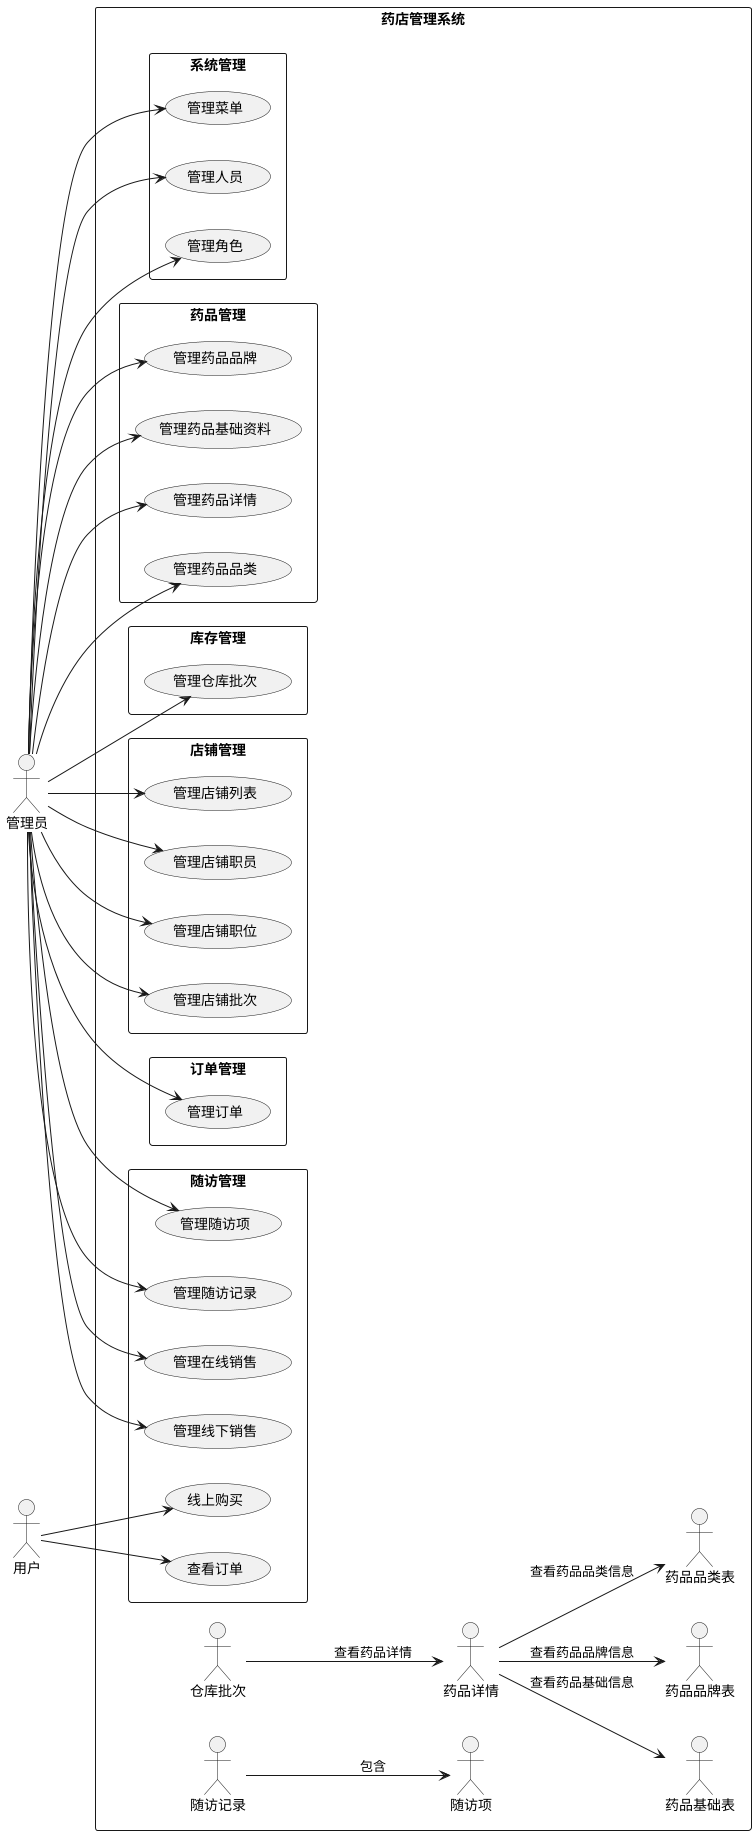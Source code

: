 @startuml
left to right direction
actor 管理员
actor 用户
rectangle 药店管理系统 {
  rectangle 系统管理 {
    usecase 管理菜单
    usecase 管理人员
    usecase 管理角色
  }
  rectangle 药品管理 {
    usecase 管理药品品牌
    usecase 管理药品基础资料
    usecase 管理药品详情
    usecase 管理药品品类
  }
  rectangle 库存管理 {
    usecase 管理仓库批次
  }
  rectangle 店铺管理 {
    usecase 管理店铺列表
    usecase 管理店铺职员
    usecase 管理店铺职位
    usecase 管理店铺批次
  }
  rectangle 订单管理 {
    usecase 管理订单
  }
  rectangle 随访管理 {
    usecase 管理随访项
    usecase 管理随访记录

    usecase 管理在线销售
    usecase 管理线下销售

    usecase 线上购买
    usecase 查看订单

}
管理员 --> 管理菜单
管理员 --> 管理人员
管理员 --> 管理角色
管理员 --> 管理药品品牌
管理员 --> 管理药品基础资料
管理员 --> 管理药品详情
管理员 --> 管理药品品类
管理员 --> 管理仓库批次
管理员 --> 管理店铺列表
管理员 --> 管理店铺职员
管理员 --> 管理店铺职位
管理员 --> 管理店铺批次
管理员 --> 管理订单
管理员 --> 管理随访项
管理员 --> 管理随访记录
管理员 --> 管理在线销售
管理员 --> 管理线下销售
用户 --> 线上购买
用户 --> 查看订单
药品详情 --> 药品基础表 : 查看药品基础信息
药品详情 --> 药品品牌表 : 查看药品品牌信息
药品详情 --> 药品品类表 : 查看药品品类信息
仓库批次 --> 药品详情 : 查看药品详情
随访记录 --> 随访项 : 包含
@enduml
